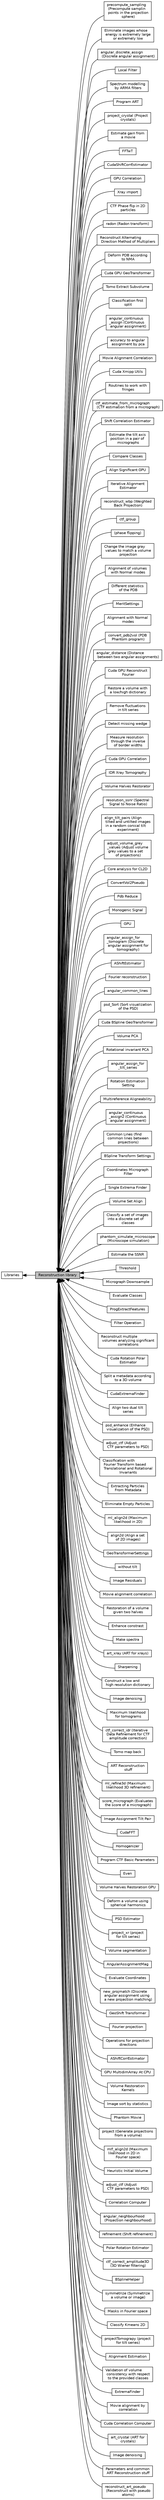 digraph "Reconstruction library"
{
  edge [fontname="Helvetica",fontsize="10",labelfontname="Helvetica",labelfontsize="10"];
  node [fontname="Helvetica",fontsize="10",shape=record];
  rankdir=LR;
  Node112 [label="precompute_sampling\l (Precompute samplin\l points in the projection\l sphere)",height=0.2,width=0.4,color="black", fillcolor="white", style="filled",URL="$group__precomputeSampling.html"];
  Node90 [label="Eliminate images whose\l energy is extremely large\l or extremely low",height=0.2,width=0.4,color="black", fillcolor="white", style="filled",URL="$group__EliminateByEnergyProgram.html"];
  Node55 [label="angular_discrete_assign\l (Discrete angular assignment)",height=0.2,width=0.4,color="black", fillcolor="white", style="filled",URL="$group__AngularPredict.html"];
  Node125 [label="Local Filter",height=0.2,width=0.4,color="black", fillcolor="white", style="filled",URL="$group__Resolution.html"];
  Node81 [label="Spectrum modelling\l by ARMA filters",height=0.2,width=0.4,color="black", fillcolor="white", style="filled",URL="$group__SpARMA.html"];
  Node20 [label="Program ART",height=0.2,width=0.4,color="black", fillcolor="white", style="filled",URL="$group__Reconstruction.html"];
  Node117 [label="project_crystal (Project\l crystals)",height=0.2,width=0.4,color="black", fillcolor="white", style="filled",URL="$group__CrystalProject.html"];
  Node101 [label="Estimate gain from\l a movie",height=0.2,width=0.4,color="black", fillcolor="white", style="filled",URL="$group__EstimateGainProgram.html"];
  Node86 [label="FFTwT",height=0.2,width=0.4,color="black", fillcolor="white", style="filled",URL="$group__FFTwT.html"];
  Node150 [label="CudaShiftCorrEstimator",height=0.2,width=0.4,color="black", fillcolor="white", style="filled",URL="$group__CudaShiftCorrEstimator.html"];
  Node34 [label="GPU Correlation",height=0.2,width=0.4,color="black", fillcolor="white", style="filled",URL="$group__ProgGpuCorrelation.html"];
  Node33 [label="Xray import",height=0.2,width=0.4,color="black", fillcolor="white", style="filled",URL="$group__XrayImport.html"];
  Node74 [label="CTF Phase flip in 2D\l particles",height=0.2,width=0.4,color="black", fillcolor="white", style="filled",URL="$group__Correct.html"];
  Node120 [label="radon (Radon transform)",height=0.2,width=0.4,color="black", fillcolor="white", style="filled",URL="$group__RadonTransform.html"];
  Node18 [label="Reconstruct Alternating\l Direction Method of Multipliers",height=0.2,width=0.4,color="black", fillcolor="white", style="filled",URL="$group__ReconstructADMMProgram.html"];
  Node107 [label="Deform PDB according\l to NMA",height=0.2,width=0.4,color="black", fillcolor="white", style="filled",URL="$group__PDBNMADeform.html"];
  Node147 [label="Cuda GPU GeoTransformer",height=0.2,width=0.4,color="black", fillcolor="white", style="filled",URL="$group__GeoTransformer.html"];
  Node27 [label="Tomo Extract Subvolume",height=0.2,width=0.4,color="black", fillcolor="white", style="filled",URL="$group__ProgTomoExtractSubvolume.html"];
  Node70 [label="Classification first\l split",height=0.2,width=0.4,color="black", fillcolor="white", style="filled",URL="$group__ClassificationFirstSplit.html"];
  Node53 [label="angular_continuous\l_assign (Continuous\l angular assignment)",height=0.2,width=0.4,color="black", fillcolor="white", style="filled",URL="$group__AngularPredictContinuous.html"];
  Node49 [label="accuracy to angular\l assignment by pca",height=0.2,width=0.4,color="black", fillcolor="white", style="filled",URL="$group__Assign.html"];
  Node100 [label="Movie Alignment Correlation",height=0.2,width=0.4,color="black", fillcolor="white", style="filled",URL="$group__AProgMovieAlignmentCorrelation.html"];
  Node154 [label="Cuda Xmipp Utils",height=0.2,width=0.4,color="black", fillcolor="white", style="filled",URL="$group__CudaXmippUtils.html"];
  Node88 [label="Routines to work with\l fringes",height=0.2,width=0.4,color="black", fillcolor="white", style="filled",URL="$group__FringeProcessing.html"];
  Node77 [label="ctf_estimate_from_micrograph\l (CTF estimation from a micrograph)",height=0.2,width=0.4,color="black", fillcolor="white", style="filled",URL="$group__AssignCTF.html"];
  Node126 [label="Shift Correlation Estimator",height=0.2,width=0.4,color="black", fillcolor="white", style="filled",URL="$group__ShiftCorrEstimator.html"];
  Node56 [label="Estimate the tilt axis\l position in a pair of\l micrographs",height=0.2,width=0.4,color="black", fillcolor="white", style="filled",URL="$group__AngularEstimateTiltAxis.html"];
  Node67 [label="Compare Classes",height=0.2,width=0.4,color="black", fillcolor="white", style="filled",URL="$group__CompareClasses.html"];
  Node140 [label="Align Significant GPU",height=0.2,width=0.4,color="black", fillcolor="white", style="filled",URL="$group__ProgAlignSignificantGPU.html"];
  Node94 [label="Iterative Alignment\l Estimator",height=0.2,width=0.4,color="black", fillcolor="white", style="filled",URL="$group__IterativeAlignmentEstimator.html"];
  Node122 [label="reconstruct_wbp (Weighted\l Back Projection)",height=0.2,width=0.4,color="black", fillcolor="white", style="filled",URL="$group__WBP.html"];
  Node82 [label="ctf_group",height=0.2,width=0.4,color="black", fillcolor="white", style="filled",URL="$group__CTFGroup.html"];
  Node8 [label="(phase flipping)",height=0.2,width=0.4,color="black", fillcolor="white", style="filled",URL="$group__Micrograph__phase__Flipp.html"];
  Node132 [label="Change the image gray\l values to match a volume\l projection",height=0.2,width=0.4,color="black", fillcolor="white", style="filled",URL="$group__TransformImageGray.html"];
  Node104 [label="Alignment of volumes\l with Normal modes",height=0.2,width=0.4,color="black", fillcolor="white", style="filled",URL="$group__NMAAlignmentVol.html"];
  Node105 [label="Different statistics\l of the PDB",height=0.2,width=0.4,color="black", fillcolor="white", style="filled",URL="$group__PDBAnalysis.html"];
  Node48 [label="MeritSettings",height=0.2,width=0.4,color="black", fillcolor="white", style="filled",URL="$group__MeritSettings.html"];
  Node87 [label="Alignment with Normal\l modes",height=0.2,width=0.4,color="black", fillcolor="white", style="filled",URL="$group__NMAAlignment.html"];
  Node106 [label="convert_pdb2vol (PDB\l Phantom program)",height=0.2,width=0.4,color="black", fillcolor="white", style="filled",URL="$group__PDBPhantom.html"];
  Node51 [label="angular_distance (Distance\l between two angular assignments)",height=0.2,width=0.4,color="black", fillcolor="white", style="filled",URL="$group__AngularDistance.html"];
  Node148 [label="Cuda GPU Reconstruct\l Fourier",height=0.2,width=0.4,color="black", fillcolor="white", style="filled",URL="$group__CUDAGPURecFourier.html"];
  Node16 [label="Restore a volume with\l a low/high dictionary",height=0.2,width=0.4,color="black", fillcolor="white", style="filled",URL="$group__PDBRestoreWithDictionary.html"];
  Node28 [label="Remove fluctuations\l in tilt series",height=0.2,width=0.4,color="black", fillcolor="white", style="filled",URL="$group__RemoveFluctuations.html"];
  Node130 [label="Detect missing wedge",height=0.2,width=0.4,color="black", fillcolor="white", style="filled",URL="$group__DetectMissingWedge.html"];
  Node21 [label="Measure resolution\l through the inverse\l of border widths",height=0.2,width=0.4,color="black", fillcolor="white", style="filled",URL="$group__ResolutionIBW.html"];
  Node145 [label="Cuda GPU Correlation",height=0.2,width=0.4,color="black", fillcolor="white", style="filled",URL="$group__GpuCorrelation.html"];
  Node11 [label="IDR Xray Tomography",height=0.2,width=0.4,color="black", fillcolor="white", style="filled",URL="$group__IDRXrayTomo.html"];
  Node152 [label="Volume Halves Restorator",height=0.2,width=0.4,color="black", fillcolor="white", style="filled",URL="$group__VolumeHalvesRestorator.html"];
  Node22 [label="resolution_ssnr (Spectral\l Signal to Noise Ratio)",height=0.2,width=0.4,color="black", fillcolor="white", style="filled",URL="$group__SSNR.html"];
  Node29 [label="align_tilt_pairs (Align\l tilted and untilted images\l in a random conical tilt\l experiment)",height=0.2,width=0.4,color="black", fillcolor="white", style="filled",URL="$group__Centilt.html"];
  Node44 [label="adjust_volume_grey\l_values (Adjust volume\l grey values to a set\l of projections)",height=0.2,width=0.4,color="black", fillcolor="white", style="filled",URL="$group__AdjustVolumeProgram.html"];
  Node40 [label="Core analysis for CL2D",height=0.2,width=0.4,color="black", fillcolor="white", style="filled",URL="$group__ClassifyCL2DCore.html"];
  Node138 [label="ConvertVol2Pseudo",height=0.2,width=0.4,color="black", fillcolor="white", style="filled",URL="$group__ConvertVol2Pseudo.html"];
  Node108 [label="Pdb Reduce",height=0.2,width=0.4,color="black", fillcolor="white", style="filled",URL="$group__ProgPdbReduce.html"];
  Node124 [label="Monogenic Signal",height=0.2,width=0.4,color="black", fillcolor="white", style="filled",URL="$group__Monogenic.html"];
  Node155 [label="GPU",height=0.2,width=0.4,color="black", fillcolor="white", style="filled",URL="$group__GPU.html"];
  Node25 [label="angular_assign_for\l_tomogram (Discrete\l angular assignment for\l tomography)",height=0.2,width=0.4,color="black", fillcolor="white", style="filled",URL="$group__AngularPredictTomography.html"];
  Node62 [label="AShiftEstimator",height=0.2,width=0.4,color="black", fillcolor="white", style="filled",URL="$group__AShiftEstimator.html"];
  Node36 [label="Fourier reconstruction",height=0.2,width=0.4,color="black", fillcolor="white", style="filled",URL="$group__FourierReconstruction.html"];
  Node52 [label="angular_common_lines",height=0.2,width=0.4,color="black", fillcolor="white", style="filled",URL="$group__AngularCommonLines.html"];
  Node83 [label="psd_Sort (Sort visualization\l of the PSD)",height=0.2,width=0.4,color="black", fillcolor="white", style="filled",URL="$group__SortPSD.html"];
  Node142 [label="Cuda BSpline GeoTransformer",height=0.2,width=0.4,color="black", fillcolor="white", style="filled",URL="$group__CudaBSplineGeoTransformer.html"];
  Node31 [label="Volume PCA",height=0.2,width=0.4,color="black", fillcolor="white", style="filled",URL="$group__VolumePCA.html"];
  Node42 [label="Rotational invariant PCA",height=0.2,width=0.4,color="black", fillcolor="white", style="filled",URL="$group__RotationalPCA.html"];
  Node26 [label="angular_assign_for\l_tilt_series",height=0.2,width=0.4,color="black", fillcolor="white", style="filled",URL="$group__AngularAssignTiltSeries.html"];
  Node59 [label="Rotation Estimation\l Setting",height=0.2,width=0.4,color="black", fillcolor="white", style="filled",URL="$group__RotationEstimationSetting.html"];
  Node103 [label="Multireference Aligneability",height=0.2,width=0.4,color="black", fillcolor="white", style="filled",URL="$group__MultireferenceAligneability.html"];
  Node54 [label="angular_continuous\l_assign2 (Continuous\l angular assignment)",height=0.2,width=0.4,color="black", fillcolor="white", style="filled",URL="$group__AngularPredictContinuous2.html"];
  Node6 [label="Common Lines (find\l common lines between\l projections)",height=0.2,width=0.4,color="black", fillcolor="white", style="filled",URL="$group__CommonLinesProgram.html"];
  Node65 [label="BSpline Transform Settings",height=0.2,width=0.4,color="black", fillcolor="white", style="filled",URL="$group__BSplineTransformSettings.html"];
  Node72 [label="Coordinates Micrograph\l Filter",height=0.2,width=0.4,color="black", fillcolor="white", style="filled",URL="$group__CoordinatesMicrographFilters.html"];
  Node127 [label="Single Extrema Finder",height=0.2,width=0.4,color="black", fillcolor="white", style="filled",URL="$group__SingleExtremaFinder.html"];
  Node139 [label="Volume Set Align",height=0.2,width=0.4,color="black", fillcolor="white", style="filled",URL="$group__ProgVolumeSetAlign.html"];
  Node5 [label="Classify a set of images\l into a discrete set of\l classes",height=0.2,width=0.4,color="black", fillcolor="white", style="filled",URL="$group__ClassifySignificant.html"];
  Node110 [label="phantom_simulate_microscope\l (Microscope simulation)",height=0.2,width=0.4,color="black", fillcolor="white", style="filled",URL="$group__MicroscopeProgram.html"];
  Node115 [label="Estimate the SSNR",height=0.2,width=0.4,color="black", fillcolor="white", style="filled",URL="$group__ProgImageSSNR.html"];
  Node129 [label="Threshold",height=0.2,width=0.4,color="black", fillcolor="white", style="filled",URL="$group__ThresholdProgram.html"];
  Node39 [label="Micrograph Downsample",height=0.2,width=0.4,color="black", fillcolor="white", style="filled",URL="$group__MicrographDownsample.html"];
  Node68 [label="Evaluate Classes",height=0.2,width=0.4,color="black", fillcolor="white", style="filled",URL="$group__EvaluateClasses.html"];
  Node69 [label="ProgExtractFeatures",height=0.2,width=0.4,color="black", fillcolor="white", style="filled",URL="$group__ProgExtractFeatures.html"];
  Node113 [label="Filter Operation",height=0.2,width=0.4,color="black", fillcolor="white", style="filled",URL="$group__ProgFilter.html"];
  Node121 [label="Reconstruct multiple\l volumes analyzing significant\l correlations",height=0.2,width=0.4,color="black", fillcolor="white", style="filled",URL="$group__ReconstructSignificant.html"];
  Node149 [label="Cuda Rotation Polar\l Estimator",height=0.2,width=0.4,color="black", fillcolor="white", style="filled",URL="$group__CudaRotPolarEstimator.html"];
  Node95 [label="Split a metadata according\l to a 3D volume",height=0.2,width=0.4,color="black", fillcolor="white", style="filled",URL="$group__MetadataSplit3D.html"];
  Node151 [label="CudaExtremaFinder",height=0.2,width=0.4,color="black", fillcolor="white", style="filled",URL="$group__CudaExtremaFinder.html"];
  Node24 [label="Align two dual tilt\l series",height=0.2,width=0.4,color="black", fillcolor="white", style="filled",URL="$group__AlignDualProgram.html"];
  Node76 [label="psd_enhance (Enhance\l visualization of the PSD)",height=0.2,width=0.4,color="black", fillcolor="white", style="filled",URL="$group__EnhancePSD.html"];
  Node80 [label="adjust_ctf (Adjust\l CTF parameters to PSD)",height=0.2,width=0.4,color="black", fillcolor="white", style="filled",URL="$group__AdjustParametricCTFFast.html"];
  Node41 [label="Classification with\l Fourier Transform based\l Translational and Rotational\l Invariants",height=0.2,width=0.4,color="black", fillcolor="white", style="filled",URL="$group__ClassifyFTTRI.html"];
  Node10 [label="Extracting Particles\l From Metadata",height=0.2,width=0.4,color="black", fillcolor="white", style="filled",URL="$group__ExtractSubset.html"];
  Node91 [label="Eliminate Empty Particles",height=0.2,width=0.4,color="black", fillcolor="white", style="filled",URL="$group__ProgEliminateEmptyParticles.html"];
  Node97 [label="ml_align2d (Maximum\l likelihood in 2D)",height=0.2,width=0.4,color="black", fillcolor="white", style="filled",URL="$group__MLalign2D.html"];
  Node47 [label="align2d (Align a set\l of 2D images)",height=0.2,width=0.4,color="black", fillcolor="white", style="filled",URL="$group__Align2DProgram.html"];
  Node46 [label="GeoTransformerSettings",height=0.2,width=0.4,color="black", fillcolor="white", style="filled",URL="$group__GeoTransformerSettings.html"];
  Node133 [label="without tilt",height=0.2,width=0.4,color="black", fillcolor="white", style="filled",URL="$group__Validation.html"];
  Node114 [label="Image Residuals",height=0.2,width=0.4,color="black", fillcolor="white", style="filled",URL="$group__ProgImageResiduals.html"];
  Node1 [label="Libraries",height=0.2,width=0.4,color="black", fillcolor="white", style="filled",URL="$group__Libraries.html"];
  Node99 [label="Movie alignment correlation",height=0.2,width=0.4,color="black", fillcolor="white", style="filled",URL="$group__ProgMovieAlignmentCorrelation.html"];
  Node134 [label="Restoration of a volume\l given two halves",height=0.2,width=0.4,color="black", fillcolor="white", style="filled",URL="$group__VolumeHalvesRestoration.html"];
  Node30 [label="Enhance constrast",height=0.2,width=0.4,color="black", fillcolor="white", style="filled",URL="$group__EnhanceContrast.html"];
  Node12 [label="Make spectra",height=0.2,width=0.4,color="black", fillcolor="white", style="filled",URL="$group__MakeSpectra.html"];
  Node3 [label="art_xray (ART for xrays)",height=0.2,width=0.4,color="black", fillcolor="white", style="filled",URL="$group__ARTXray.html",tooltip=" "];
  Node136 [label="Sharpening",height=0.2,width=0.4,color="black", fillcolor="white", style="filled",URL="$group__Local.html"];
  Node15 [label="Construct a low and\l high resolution dictionary",height=0.2,width=0.4,color="black", fillcolor="white", style="filled",URL="$group__PDBConstructDictionary.html"];
  Node84 [label="Image denoising",height=0.2,width=0.4,color="black", fillcolor="white", style="filled",URL="$group__Denoise.html"];
  Node14 [label="Maximum likelihood\l for tomograms",height=0.2,width=0.4,color="black", fillcolor="white", style="filled",URL="$group__ml__tomo.html"];
  Node7 [label="ctf_correct_idr (Iterative\l Data Refinement for CTF\l amplitude correction)",height=0.2,width=0.4,color="black", fillcolor="white", style="filled",URL="$group__IDR.html"];
  Node131 [label="Tomo map back",height=0.2,width=0.4,color="black", fillcolor="white", style="filled",URL="$group__TomoMapBack.html"];
  Node63 [label="ART Reconstruction\l stuff",height=0.2,width=0.4,color="black", fillcolor="white", style="filled",URL="$group__common.html"];
  Node13 [label="ml_refine3d (Maximum\l likelihood 3D refinement)",height=0.2,width=0.4,color="black", fillcolor="white", style="filled",URL="$group__Refine3d.html"];
  Node23 [label="score_micrograph (Evaluates\l the score of a micrograph)",height=0.2,width=0.4,color="black", fillcolor="white", style="filled",URL="$group__ScoreMicrograph.html"];
  Node89 [label="Image Assignment Tilt Pair",height=0.2,width=0.4,color="black", fillcolor="white", style="filled",URL="$group__ProgassignmentTiltPair.html"];
  Node144 [label="CudaFFT",height=0.2,width=0.4,color="black", fillcolor="white", style="filled",URL="$group__CudaFFT.html"];
  Node2 [label="Homogenizer",height=0.2,width=0.4,color="black", fillcolor="white", style="filled",URL="$group__Volume.html"];
  Node0 [label="Reconstruction library",height=0.2,width=0.4,color="black", fillcolor="grey75", style="filled", fontcolor="black"];
  Node79 [label="Program CTF Basic Parameters",height=0.2,width=0.4,color="black", fillcolor="white", style="filled",URL="$group__ProgCTFBasicParams.html"];
  Node92 [label="Even",height=0.2,width=0.4,color="black", fillcolor="white", style="filled",URL="$group__Odd.html"];
  Node141 [label="Volume Halves Restoration GPU",height=0.2,width=0.4,color="black", fillcolor="white", style="filled",URL="$group__ProgVolumeHalvesRestorationGpu.html"];
  Node71 [label="Deform a volume using\l spherical harmonics",height=0.2,width=0.4,color="black", fillcolor="white", style="filled",URL="$group__VolDeformSph.html"];
  Node119 [label="PSD Estimator",height=0.2,width=0.4,color="black", fillcolor="white", style="filled",URL="$group__PSDEstimator.html"];
  Node17 [label="project_xr (project\l for tilt series)",height=0.2,width=0.4,color="black", fillcolor="white", style="filled",URL="$group__ProjectionXRProgram.html"];
  Node137 [label="Volume segmentation",height=0.2,width=0.4,color="black", fillcolor="white", style="filled",URL="$group__VolumeSegment.html"];
  Node50 [label="AngularAssignmentMag",height=0.2,width=0.4,color="black", fillcolor="white", style="filled",URL="$group__AngularAssignmentMag.html"];
  Node9 [label="Evaluate Coordinates",height=0.2,width=0.4,color="black", fillcolor="white", style="filled",URL="$group__ProgEvaluateCoordinates.html"];
  Node58 [label="new_projmatch (Discrete\l angular assignment using\l a new projection matching)",height=0.2,width=0.4,color="black", fillcolor="white", style="filled",URL="$group__angular__projection__matching.html"];
  Node146 [label="GeoShift Transformer",height=0.2,width=0.4,color="black", fillcolor="white", style="filled",URL="$group__GeoShiftTransformer.html"];
  Node38 [label="Fourier projection",height=0.2,width=0.4,color="black", fillcolor="white", style="filled",URL="$group__FourierProjection.html"];
  Node85 [label="Operations for projection\l directions",height=0.2,width=0.4,color="black", fillcolor="white", style="filled",URL="$group__Directions.html"];
  Node61 [label="AShiftCorrEstimator",height=0.2,width=0.4,color="black", fillcolor="white", style="filled",URL="$group__AShiftCorrEstimator.html"];
  Node35 [label="GPU MultidimArray At CPU",height=0.2,width=0.4,color="black", fillcolor="white", style="filled",URL="$group__GpuMultidimArrayAtCpu.html"];
  Node153 [label="Volume Restoration\l Kernels",height=0.2,width=0.4,color="black", fillcolor="white", style="filled",URL="$group__VolumeRestorationKernels.html"];
  Node93 [label="Image sort by statistics",height=0.2,width=0.4,color="black", fillcolor="white", style="filled",URL="$group__ImageSort.html"];
  Node109 [label="Phantom Movie",height=0.2,width=0.4,color="black", fillcolor="white", style="filled",URL="$group__PhantomMovie.html"];
  Node116 [label="project (Generate projections\l from a volume)",height=0.2,width=0.4,color="black", fillcolor="white", style="filled",URL="$group__ProjectionProgram.html"];
  Node98 [label="mlf_align2d (Maximum\l likelihood in 2D in\l Fourier space)",height=0.2,width=0.4,color="black", fillcolor="white", style="filled",URL="$group__MLFalign2D.html"];
  Node135 [label="Heuristic Initial Volume",height=0.2,width=0.4,color="black", fillcolor="white", style="filled",URL="$group__VolumeInitialH.html"];
  Node78 [label="adjust_ctf (Adjust\l CTF parameters to PSD)",height=0.2,width=0.4,color="black", fillcolor="white", style="filled",URL="$group__AdjustParametricCTF.html"];
  Node73 [label="Correlation Computer",height=0.2,width=0.4,color="black", fillcolor="white", style="filled",URL="$group__CorrelationComputer.html"];
  Node57 [label="angular_neighbourhood\l (Projection neighbourhood)",height=0.2,width=0.4,color="black", fillcolor="white", style="filled",URL="$group__ProjectionNeighbourhood.html"];
  Node123 [label="refinement (Shift refinement)",height=0.2,width=0.4,color="black", fillcolor="white", style="filled",URL="$group__ShiftRefinement.html"];
  Node111 [label="Polar Rotation Estimator",height=0.2,width=0.4,color="black", fillcolor="white", style="filled",URL="$group__PolarRotationEstimator.html"];
  Node75 [label="ctf_correct_amplitude3D\l (3D Wiener filtering)",height=0.2,width=0.4,color="black", fillcolor="white", style="filled",URL="$group__CorrectAmplitude3D.html"];
  Node66 [label="BSplineHelper",height=0.2,width=0.4,color="black", fillcolor="white", style="filled",URL="$group__BSplineHelper.html"];
  Node128 [label="symmetrize (Symmetrize\l a volume or image)",height=0.2,width=0.4,color="black", fillcolor="white", style="filled",URL="$group__SymmetrizeProgram.html"];
  Node37 [label="Masks in Fourier space",height=0.2,width=0.4,color="black", fillcolor="white", style="filled",URL="$group__FourierMasks.html"];
  Node4 [label="Classify Kmeans 2D",height=0.2,width=0.4,color="black", fillcolor="white", style="filled",URL="$group__ProgClassifyKmeans2D.html"];
  Node118 [label="projectTomograpy (project\l for tilt series)",height=0.2,width=0.4,color="black", fillcolor="white", style="filled",URL="$group__ProjectionTomographyProgram.html"];
  Node43 [label="Alignment Estimation",height=0.2,width=0.4,color="black", fillcolor="white", style="filled",URL="$group__Alignment.html"];
  Node32 [label="Validation of volume\l consistency with respect\l to the provided classes",height=0.2,width=0.4,color="black", fillcolor="white", style="filled",URL="$group__VolumeValidatePCA.html"];
  Node45 [label="ExtremaFinder",height=0.2,width=0.4,color="black", fillcolor="white", style="filled",URL="$group__ExtremaFinder.html"];
  Node102 [label="Movie alignment by\l correlation",height=0.2,width=0.4,color="black", fillcolor="white", style="filled",URL="$group__MovieAlignmentCorrelation.html"];
  Node143 [label="Cuda Correlation Computer",height=0.2,width=0.4,color="black", fillcolor="white", style="filled",URL="$group__CudaCorrelationComputer.html"];
  Node60 [label="art_crystal (ART for\l crystals)",height=0.2,width=0.4,color="black", fillcolor="white", style="filled",URL="$group__ARTCrystal.html"];
  Node96 [label="Image denoising",height=0.2,width=0.4,color="black", fillcolor="white", style="filled",URL="$group__AutomaticPicking.html"];
  Node64 [label="Parameters and common\l ART Reconstruction stuff",height=0.2,width=0.4,color="black", fillcolor="white", style="filled",URL="$group__BasicART.html"];
  Node19 [label="reconstruct_art_pseudo\l (Reconstruct with pseudo\l atoms)",height=0.2,width=0.4,color="black", fillcolor="white", style="filled",URL="$group__ART__pseudo.html"];
  Node1->Node0 [shape=plaintext, dir="back", style="solid"];
  Node0->Node2 [shape=plaintext, dir="back", style="solid"];
  Node0->Node3 [shape=plaintext, dir="back", style="solid"];
  Node0->Node4 [shape=plaintext, dir="back", style="solid"];
  Node0->Node5 [shape=plaintext, dir="back", style="solid"];
  Node0->Node6 [shape=plaintext, dir="back", style="solid"];
  Node0->Node7 [shape=plaintext, dir="back", style="solid"];
  Node0->Node8 [shape=plaintext, dir="back", style="solid"];
  Node0->Node9 [shape=plaintext, dir="back", style="solid"];
  Node0->Node10 [shape=plaintext, dir="back", style="solid"];
  Node0->Node11 [shape=plaintext, dir="back", style="solid"];
  Node0->Node12 [shape=plaintext, dir="back", style="solid"];
  Node0->Node13 [shape=plaintext, dir="back", style="solid"];
  Node0->Node14 [shape=plaintext, dir="back", style="solid"];
  Node0->Node15 [shape=plaintext, dir="back", style="solid"];
  Node0->Node16 [shape=plaintext, dir="back", style="solid"];
  Node0->Node17 [shape=plaintext, dir="back", style="solid"];
  Node0->Node18 [shape=plaintext, dir="back", style="solid"];
  Node0->Node19 [shape=plaintext, dir="back", style="solid"];
  Node0->Node20 [shape=plaintext, dir="back", style="solid"];
  Node0->Node21 [shape=plaintext, dir="back", style="solid"];
  Node0->Node22 [shape=plaintext, dir="back", style="solid"];
  Node0->Node23 [shape=plaintext, dir="back", style="solid"];
  Node0->Node24 [shape=plaintext, dir="back", style="solid"];
  Node0->Node25 [shape=plaintext, dir="back", style="solid"];
  Node0->Node26 [shape=plaintext, dir="back", style="solid"];
  Node0->Node27 [shape=plaintext, dir="back", style="solid"];
  Node0->Node28 [shape=plaintext, dir="back", style="solid"];
  Node0->Node29 [shape=plaintext, dir="back", style="solid"];
  Node0->Node30 [shape=plaintext, dir="back", style="solid"];
  Node0->Node31 [shape=plaintext, dir="back", style="solid"];
  Node0->Node32 [shape=plaintext, dir="back", style="solid"];
  Node0->Node33 [shape=plaintext, dir="back", style="solid"];
  Node0->Node34 [shape=plaintext, dir="back", style="solid"];
  Node0->Node35 [shape=plaintext, dir="back", style="solid"];
  Node0->Node36 [shape=plaintext, dir="back", style="solid"];
  Node0->Node37 [shape=plaintext, dir="back", style="solid"];
  Node0->Node38 [shape=plaintext, dir="back", style="solid"];
  Node0->Node39 [shape=plaintext, dir="back", style="solid"];
  Node0->Node40 [shape=plaintext, dir="back", style="solid"];
  Node0->Node41 [shape=plaintext, dir="back", style="solid"];
  Node0->Node42 [shape=plaintext, dir="back", style="solid"];
  Node0->Node43 [shape=plaintext, dir="back", style="solid"];
  Node0->Node44 [shape=plaintext, dir="back", style="solid"];
  Node0->Node45 [shape=plaintext, dir="back", style="solid"];
  Node0->Node46 [shape=plaintext, dir="back", style="solid"];
  Node0->Node47 [shape=plaintext, dir="back", style="solid"];
  Node0->Node48 [shape=plaintext, dir="back", style="solid"];
  Node0->Node49 [shape=plaintext, dir="back", style="solid"];
  Node0->Node50 [shape=plaintext, dir="back", style="solid"];
  Node0->Node51 [shape=plaintext, dir="back", style="solid"];
  Node0->Node52 [shape=plaintext, dir="back", style="solid"];
  Node0->Node53 [shape=plaintext, dir="back", style="solid"];
  Node0->Node54 [shape=plaintext, dir="back", style="solid"];
  Node0->Node55 [shape=plaintext, dir="back", style="solid"];
  Node0->Node56 [shape=plaintext, dir="back", style="solid"];
  Node0->Node57 [shape=plaintext, dir="back", style="solid"];
  Node0->Node58 [shape=plaintext, dir="back", style="solid"];
  Node0->Node59 [shape=plaintext, dir="back", style="solid"];
  Node0->Node60 [shape=plaintext, dir="back", style="solid"];
  Node0->Node61 [shape=plaintext, dir="back", style="solid"];
  Node0->Node62 [shape=plaintext, dir="back", style="solid"];
  Node0->Node63 [shape=plaintext, dir="back", style="solid"];
  Node0->Node64 [shape=plaintext, dir="back", style="solid"];
  Node0->Node65 [shape=plaintext, dir="back", style="solid"];
  Node0->Node66 [shape=plaintext, dir="back", style="solid"];
  Node0->Node67 [shape=plaintext, dir="back", style="solid"];
  Node0->Node68 [shape=plaintext, dir="back", style="solid"];
  Node0->Node69 [shape=plaintext, dir="back", style="solid"];
  Node0->Node70 [shape=plaintext, dir="back", style="solid"];
  Node0->Node71 [shape=plaintext, dir="back", style="solid"];
  Node0->Node72 [shape=plaintext, dir="back", style="solid"];
  Node0->Node73 [shape=plaintext, dir="back", style="solid"];
  Node0->Node74 [shape=plaintext, dir="back", style="solid"];
  Node0->Node75 [shape=plaintext, dir="back", style="solid"];
  Node0->Node76 [shape=plaintext, dir="back", style="solid"];
  Node0->Node77 [shape=plaintext, dir="back", style="solid"];
  Node0->Node78 [shape=plaintext, dir="back", style="solid"];
  Node0->Node79 [shape=plaintext, dir="back", style="solid"];
  Node0->Node80 [shape=plaintext, dir="back", style="solid"];
  Node0->Node81 [shape=plaintext, dir="back", style="solid"];
  Node0->Node82 [shape=plaintext, dir="back", style="solid"];
  Node0->Node83 [shape=plaintext, dir="back", style="solid"];
  Node0->Node84 [shape=plaintext, dir="back", style="solid"];
  Node0->Node85 [shape=plaintext, dir="back", style="solid"];
  Node0->Node86 [shape=plaintext, dir="back", style="solid"];
  Node0->Node87 [shape=plaintext, dir="back", style="solid"];
  Node0->Node88 [shape=plaintext, dir="back", style="solid"];
  Node0->Node89 [shape=plaintext, dir="back", style="solid"];
  Node0->Node90 [shape=plaintext, dir="back", style="solid"];
  Node0->Node91 [shape=plaintext, dir="back", style="solid"];
  Node0->Node92 [shape=plaintext, dir="back", style="solid"];
  Node0->Node93 [shape=plaintext, dir="back", style="solid"];
  Node0->Node94 [shape=plaintext, dir="back", style="solid"];
  Node0->Node95 [shape=plaintext, dir="back", style="solid"];
  Node0->Node96 [shape=plaintext, dir="back", style="solid"];
  Node0->Node97 [shape=plaintext, dir="back", style="solid"];
  Node0->Node98 [shape=plaintext, dir="back", style="solid"];
  Node0->Node99 [shape=plaintext, dir="back", style="solid"];
  Node0->Node100 [shape=plaintext, dir="back", style="solid"];
  Node0->Node101 [shape=plaintext, dir="back", style="solid"];
  Node0->Node102 [shape=plaintext, dir="back", style="solid"];
  Node0->Node103 [shape=plaintext, dir="back", style="solid"];
  Node0->Node104 [shape=plaintext, dir="back", style="solid"];
  Node0->Node105 [shape=plaintext, dir="back", style="solid"];
  Node0->Node106 [shape=plaintext, dir="back", style="solid"];
  Node0->Node107 [shape=plaintext, dir="back", style="solid"];
  Node0->Node108 [shape=plaintext, dir="back", style="solid"];
  Node0->Node109 [shape=plaintext, dir="back", style="solid"];
  Node0->Node110 [shape=plaintext, dir="back", style="solid"];
  Node0->Node111 [shape=plaintext, dir="back", style="solid"];
  Node0->Node112 [shape=plaintext, dir="back", style="solid"];
  Node0->Node113 [shape=plaintext, dir="back", style="solid"];
  Node0->Node114 [shape=plaintext, dir="back", style="solid"];
  Node0->Node115 [shape=plaintext, dir="back", style="solid"];
  Node0->Node116 [shape=plaintext, dir="back", style="solid"];
  Node0->Node117 [shape=plaintext, dir="back", style="solid"];
  Node0->Node118 [shape=plaintext, dir="back", style="solid"];
  Node0->Node119 [shape=plaintext, dir="back", style="solid"];
  Node0->Node120 [shape=plaintext, dir="back", style="solid"];
  Node0->Node121 [shape=plaintext, dir="back", style="solid"];
  Node0->Node122 [shape=plaintext, dir="back", style="solid"];
  Node0->Node123 [shape=plaintext, dir="back", style="solid"];
  Node0->Node124 [shape=plaintext, dir="back", style="solid"];
  Node0->Node125 [shape=plaintext, dir="back", style="solid"];
  Node0->Node126 [shape=plaintext, dir="back", style="solid"];
  Node0->Node127 [shape=plaintext, dir="back", style="solid"];
  Node0->Node128 [shape=plaintext, dir="back", style="solid"];
  Node0->Node129 [shape=plaintext, dir="back", style="solid"];
  Node0->Node130 [shape=plaintext, dir="back", style="solid"];
  Node0->Node131 [shape=plaintext, dir="back", style="solid"];
  Node0->Node132 [shape=plaintext, dir="back", style="solid"];
  Node0->Node133 [shape=plaintext, dir="back", style="solid"];
  Node0->Node134 [shape=plaintext, dir="back", style="solid"];
  Node0->Node135 [shape=plaintext, dir="back", style="solid"];
  Node0->Node136 [shape=plaintext, dir="back", style="solid"];
  Node0->Node137 [shape=plaintext, dir="back", style="solid"];
  Node0->Node138 [shape=plaintext, dir="back", style="solid"];
  Node0->Node139 [shape=plaintext, dir="back", style="solid"];
  Node0->Node140 [shape=plaintext, dir="back", style="solid"];
  Node0->Node141 [shape=plaintext, dir="back", style="solid"];
  Node0->Node142 [shape=plaintext, dir="back", style="solid"];
  Node0->Node143 [shape=plaintext, dir="back", style="solid"];
  Node0->Node144 [shape=plaintext, dir="back", style="solid"];
  Node0->Node145 [shape=plaintext, dir="back", style="solid"];
  Node0->Node146 [shape=plaintext, dir="back", style="solid"];
  Node0->Node147 [shape=plaintext, dir="back", style="solid"];
  Node0->Node148 [shape=plaintext, dir="back", style="solid"];
  Node0->Node149 [shape=plaintext, dir="back", style="solid"];
  Node0->Node150 [shape=plaintext, dir="back", style="solid"];
  Node0->Node151 [shape=plaintext, dir="back", style="solid"];
  Node0->Node152 [shape=plaintext, dir="back", style="solid"];
  Node0->Node153 [shape=plaintext, dir="back", style="solid"];
  Node0->Node154 [shape=plaintext, dir="back", style="solid"];
  Node0->Node155 [shape=plaintext, dir="back", style="solid"];
}
